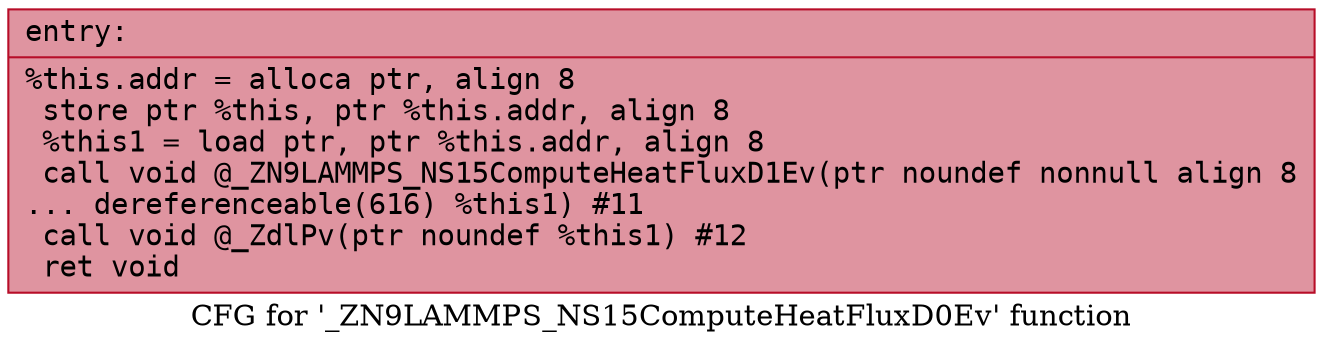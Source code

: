 digraph "CFG for '_ZN9LAMMPS_NS15ComputeHeatFluxD0Ev' function" {
	label="CFG for '_ZN9LAMMPS_NS15ComputeHeatFluxD0Ev' function";

	Node0x56263569d9a0 [shape=record,color="#b70d28ff", style=filled, fillcolor="#b70d2870" fontname="Courier",label="{entry:\l|  %this.addr = alloca ptr, align 8\l  store ptr %this, ptr %this.addr, align 8\l  %this1 = load ptr, ptr %this.addr, align 8\l  call void @_ZN9LAMMPS_NS15ComputeHeatFluxD1Ev(ptr noundef nonnull align 8\l... dereferenceable(616) %this1) #11\l  call void @_ZdlPv(ptr noundef %this1) #12\l  ret void\l}"];
}

